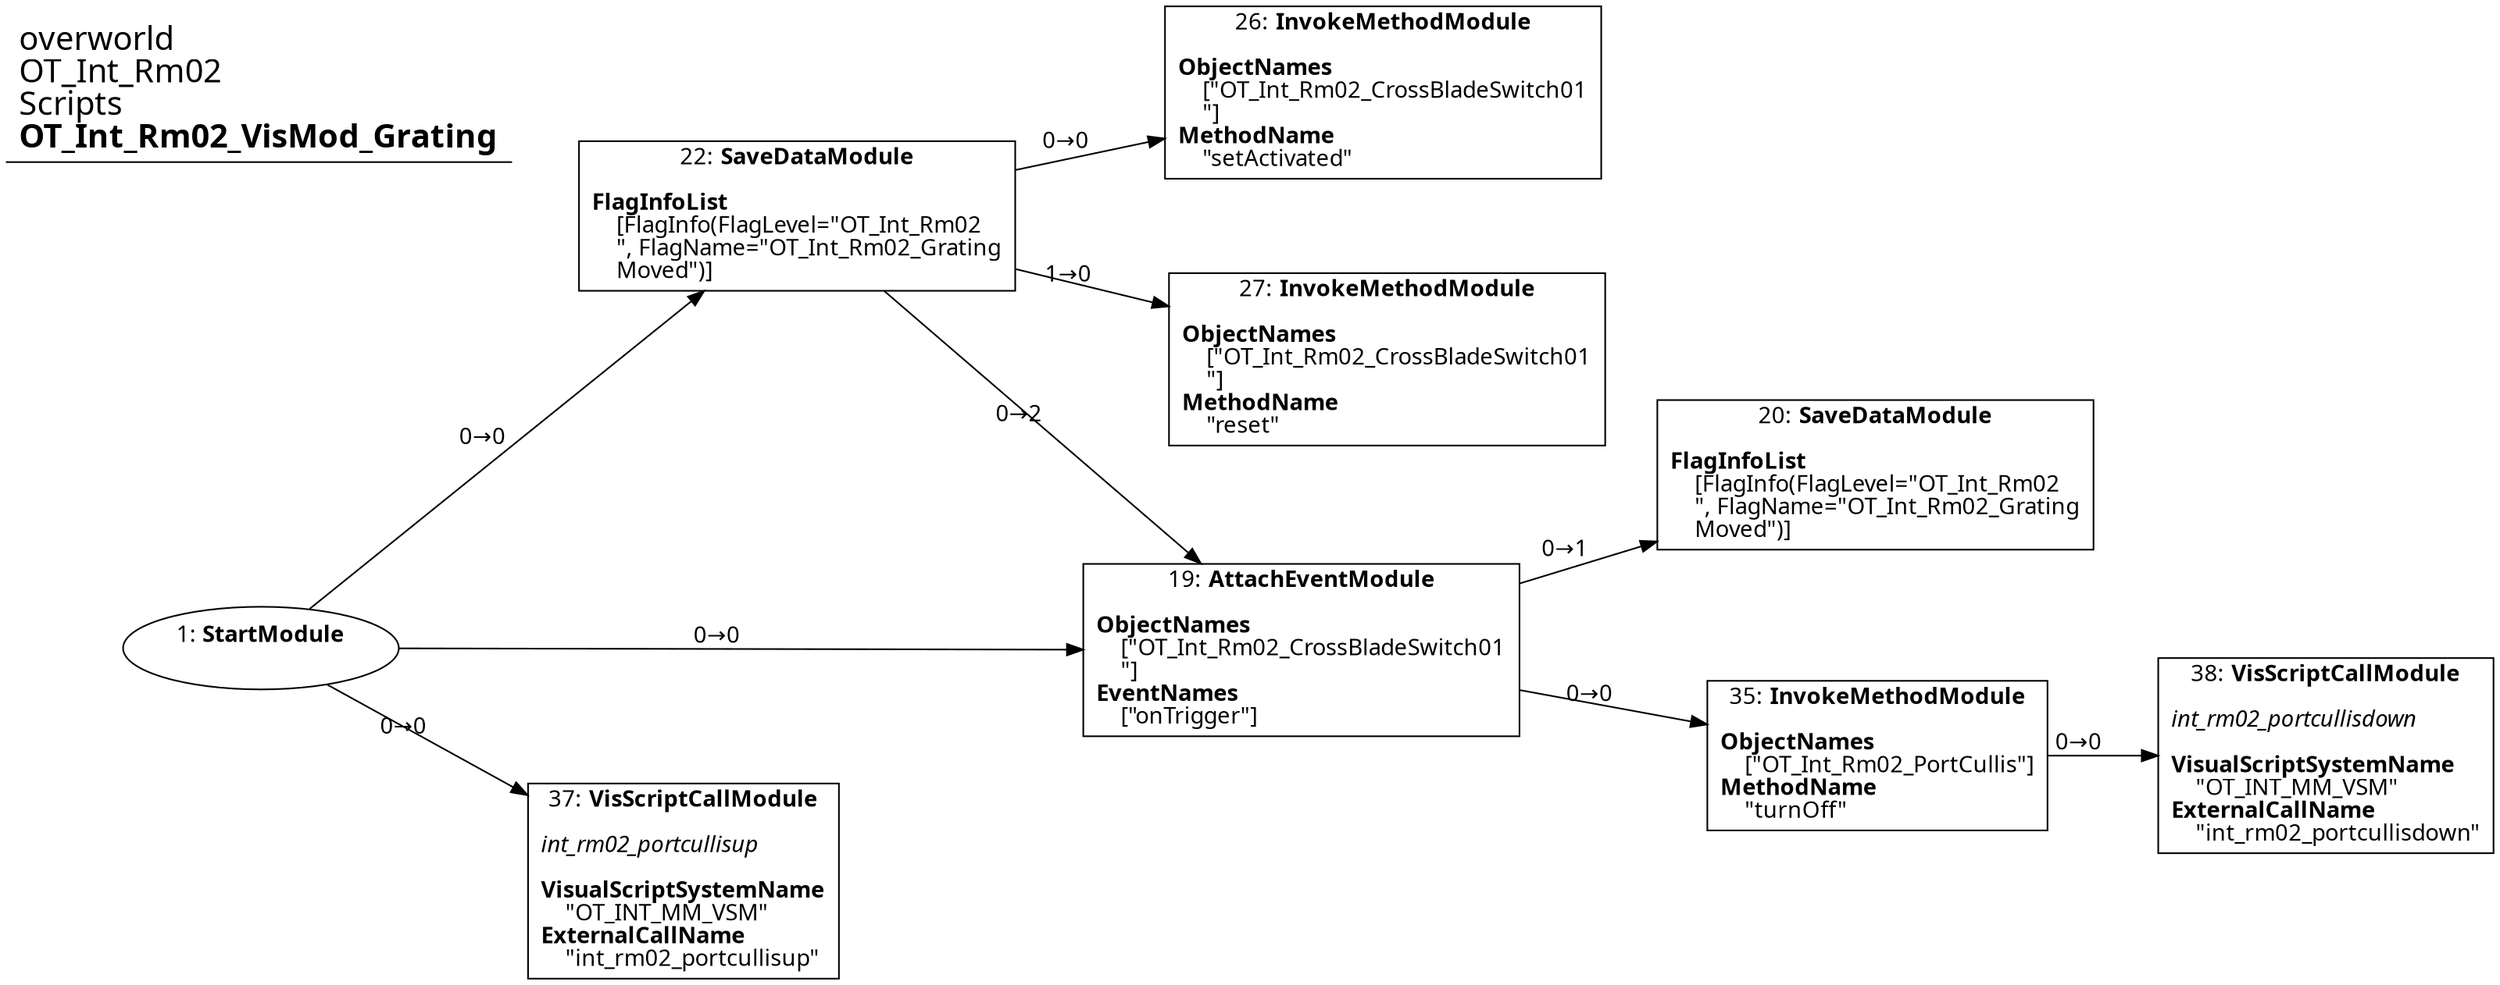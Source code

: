 digraph {
    layout = fdp;
    overlap = prism;
    sep = "+16";
    splines = spline;

    node [ shape = box ];

    graph [ fontname = "Segoe UI" ];
    node [ fontname = "Segoe UI" ];
    edge [ fontname = "Segoe UI" ];

    1 [ label = <1: <b>StartModule</b><br/><br/>> ];
    1 [ shape = oval ]
    1 [ pos = "-0.19000001,-0.33200002!" ];
    1 -> 19 [ label = "0→0" ];
    1 -> 22 [ label = "0→0" ];
    1 -> 37 [ label = "0→0" ];

    19 [ label = <19: <b>AttachEventModule</b><br/><br/><b>ObjectNames</b><br align="left"/>    [&quot;OT_Int_Rm02_CrossBladeSwitch01<br align="left"/>    &quot;]<br align="left"/><b>EventNames</b><br align="left"/>    [&quot;onTrigger&quot;]<br align="left"/>> ];
    19 [ pos = "0.33200002,-0.333!" ];
    19 -> 20 [ label = "0→1" ];
    19 -> 35 [ label = "0→0" ];

    20 [ label = <20: <b>SaveDataModule</b><br/><br/><b>FlagInfoList</b><br align="left"/>    [FlagInfo(FlagLevel=&quot;OT_Int_Rm02<br align="left"/>    &quot;, FlagName=&quot;OT_Int_Rm02_Grating<br align="left"/>    Moved&quot;)]<br align="left"/>> ];
    20 [ pos = "0.62,-0.245!" ];

    22 [ label = <22: <b>SaveDataModule</b><br/><br/><b>FlagInfoList</b><br align="left"/>    [FlagInfo(FlagLevel=&quot;OT_Int_Rm02<br align="left"/>    &quot;, FlagName=&quot;OT_Int_Rm02_Grating<br align="left"/>    Moved&quot;)]<br align="left"/>> ];
    22 [ pos = "0.079,-0.115!" ];
    22 -> 19 [ label = "0→2" ];
    22 -> 26 [ label = "0→0" ];
    22 -> 27 [ label = "1→0" ];

    26 [ label = <26: <b>InvokeMethodModule</b><br/><br/><b>ObjectNames</b><br align="left"/>    [&quot;OT_Int_Rm02_CrossBladeSwitch01<br align="left"/>    &quot;]<br align="left"/><b>MethodName</b><br align="left"/>    &quot;setActivated&quot;<br align="left"/>> ];
    26 [ pos = "0.37300003,-0.053000003!" ];

    27 [ label = <27: <b>InvokeMethodModule</b><br/><br/><b>ObjectNames</b><br align="left"/>    [&quot;OT_Int_Rm02_CrossBladeSwitch01<br align="left"/>    &quot;]<br align="left"/><b>MethodName</b><br align="left"/>    &quot;reset&quot;<br align="left"/>> ];
    27 [ pos = "0.37500003,-0.187!" ];

    35 [ label = <35: <b>InvokeMethodModule</b><br/><br/><b>ObjectNames</b><br align="left"/>    [&quot;OT_Int_Rm02_PortCullis&quot;]<br align="left"/><b>MethodName</b><br align="left"/>    &quot;turnOff&quot;<br align="left"/>> ];
    35 [ pos = "0.62100005,-0.386!" ];
    35 -> 38 [ label = "0→0" ];

    37 [ label = <37: <b>VisScriptCallModule</b><br/><br/><i>int_rm02_portcullisup<br align="left"/></i><br align="left"/><b>VisualScriptSystemName</b><br align="left"/>    &quot;OT_INT_MM_VSM&quot;<br align="left"/><b>ExternalCallName</b><br align="left"/>    &quot;int_rm02_portcullisup&quot;<br align="left"/>> ];
    37 [ pos = "0.022000002,-0.44900003!" ];

    38 [ label = <38: <b>VisScriptCallModule</b><br/><br/><i>int_rm02_portcullisdown<br align="left"/></i><br align="left"/><b>VisualScriptSystemName</b><br align="left"/>    &quot;OT_INT_MM_VSM&quot;<br align="left"/><b>ExternalCallName</b><br align="left"/>    &quot;int_rm02_portcullisdown&quot;<br align="left"/>> ];
    38 [ pos = "0.846,-0.386!" ];

    title [ pos = "-0.19100001,-0.052!" ];
    title [ shape = underline ];
    title [ label = <<font point-size="20">overworld<br align="left"/>OT_Int_Rm02<br align="left"/>Scripts<br align="left"/><b>OT_Int_Rm02_VisMod_Grating</b><br align="left"/></font>> ];
}
